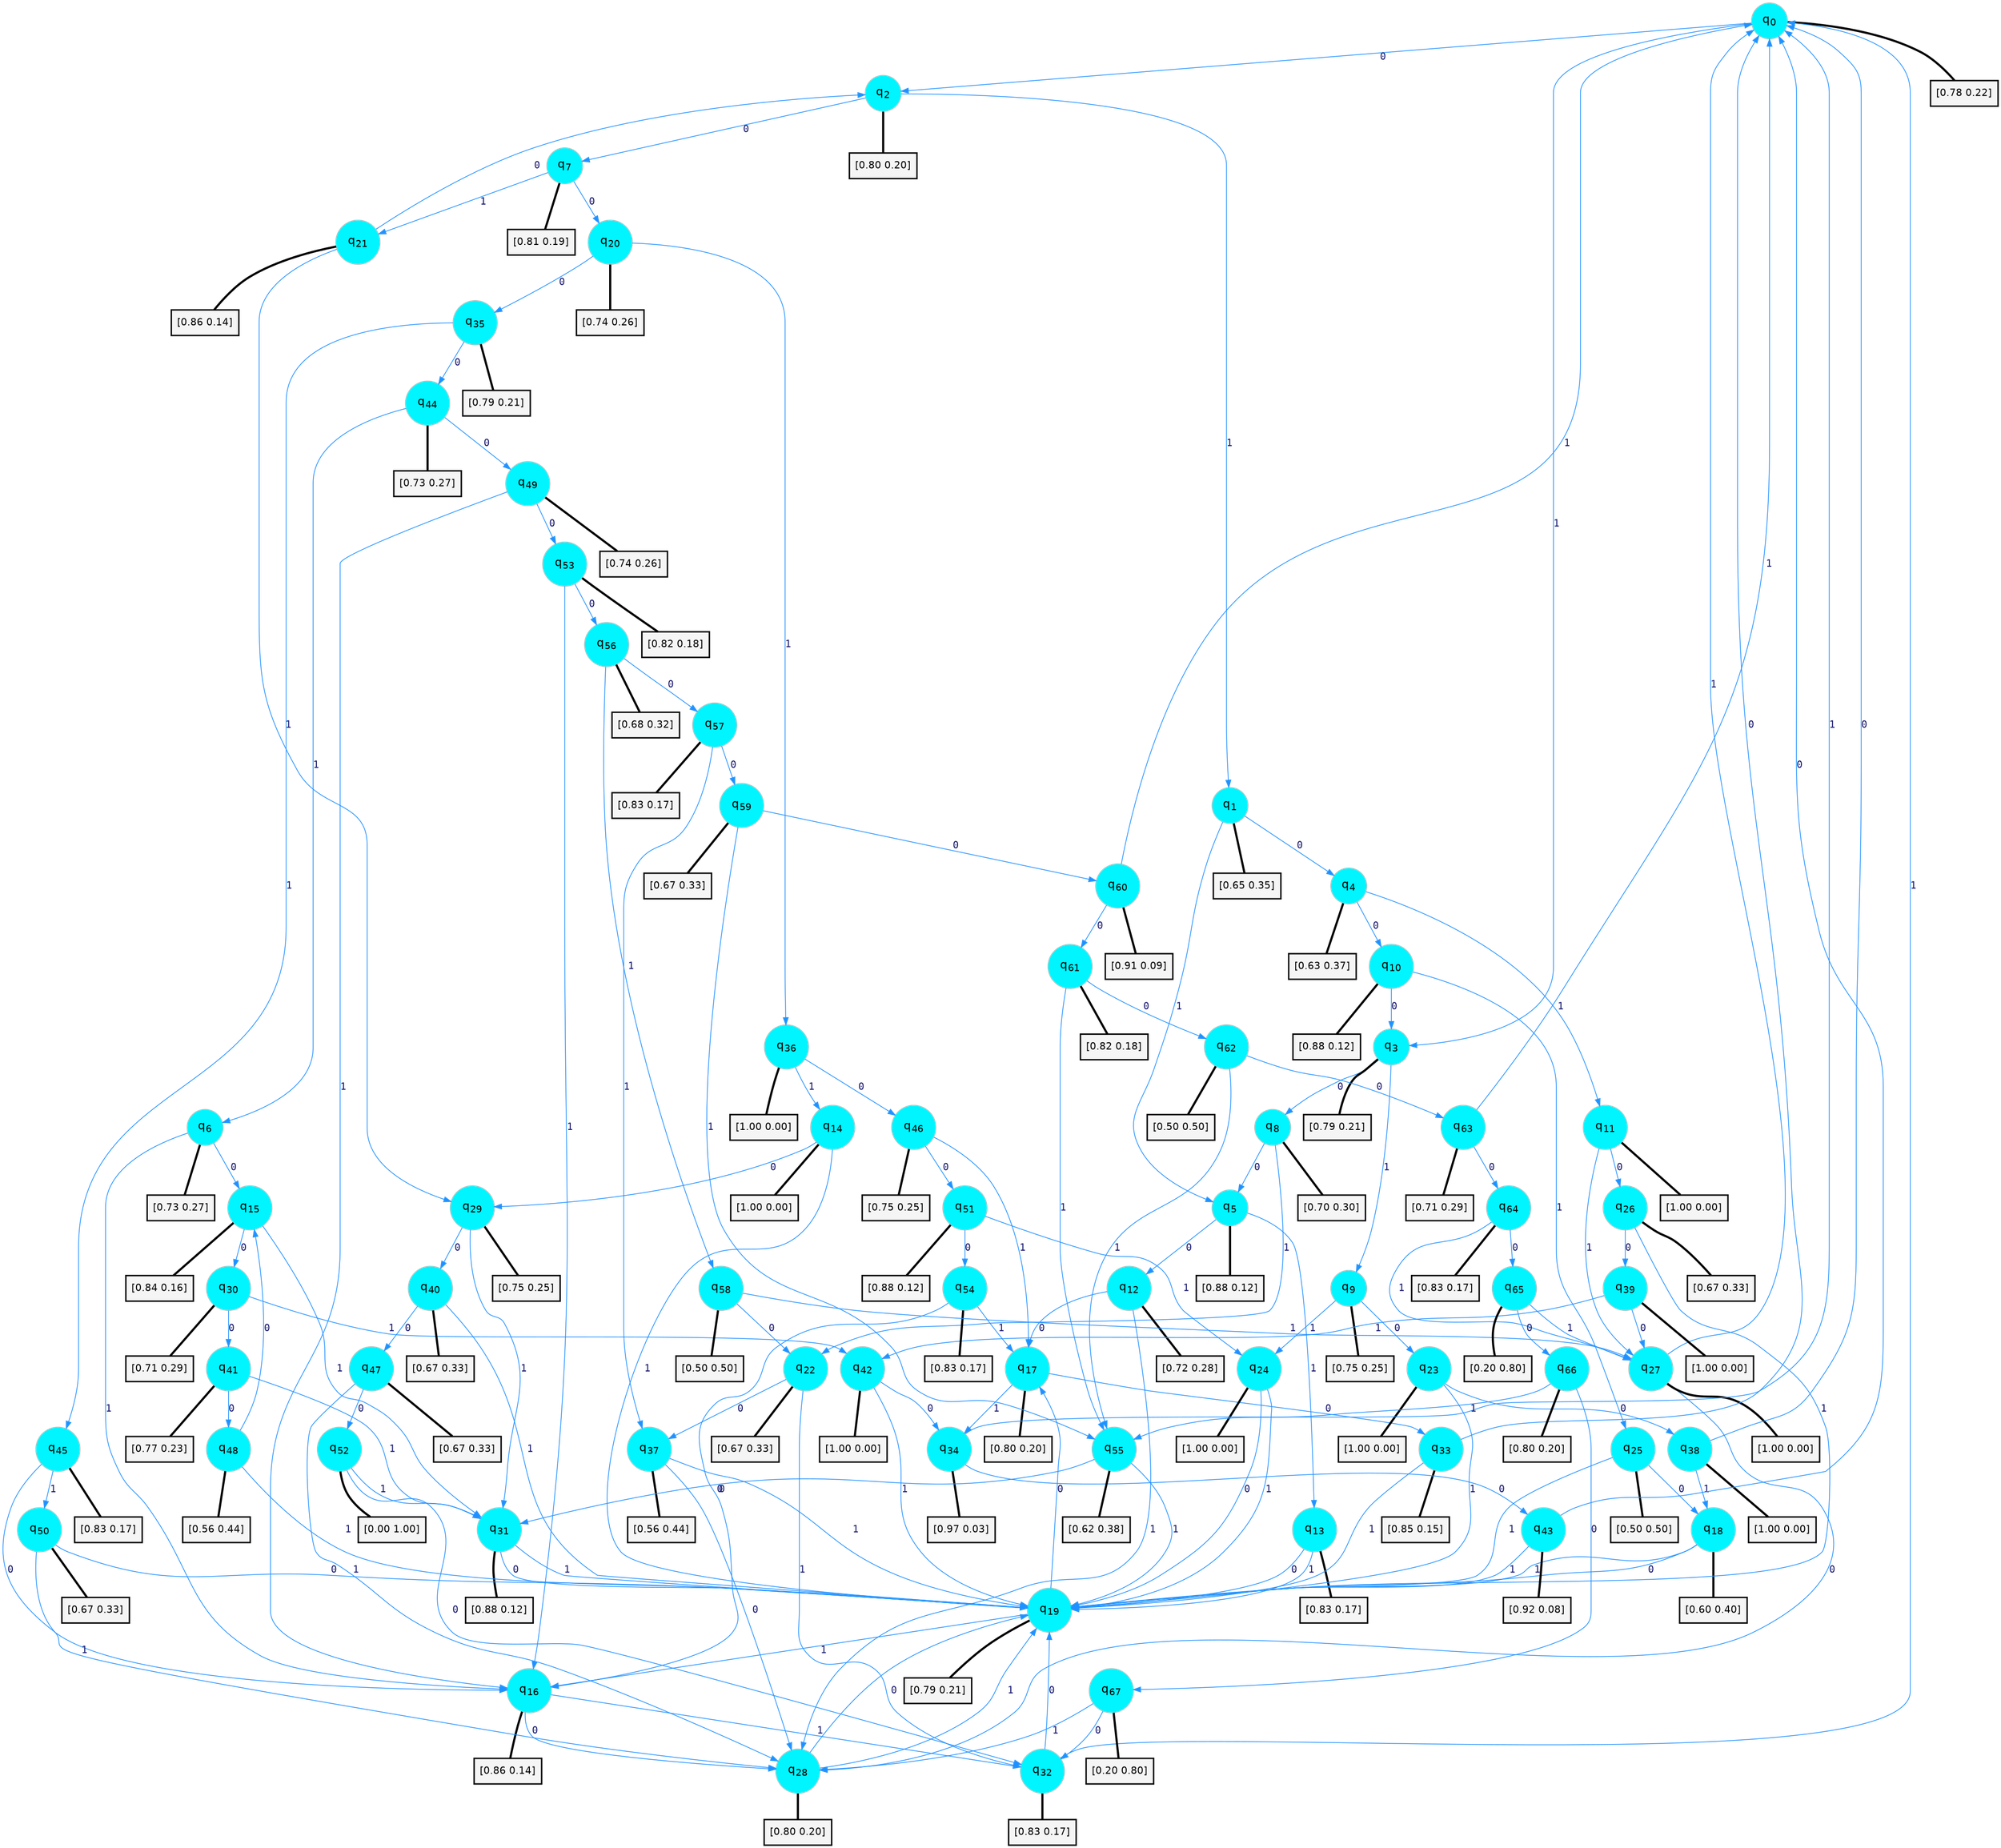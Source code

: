 digraph G {
graph [
bgcolor=transparent, dpi=300, rankdir=TD, size="40,25"];
node [
color=gray, fillcolor=turquoise1, fontcolor=black, fontname=Helvetica, fontsize=16, fontweight=bold, shape=circle, style=filled];
edge [
arrowsize=1, color=dodgerblue1, fontcolor=midnightblue, fontname=courier, fontweight=bold, penwidth=1, style=solid, weight=20];
0[label=<q<SUB>0</SUB>>];
1[label=<q<SUB>1</SUB>>];
2[label=<q<SUB>2</SUB>>];
3[label=<q<SUB>3</SUB>>];
4[label=<q<SUB>4</SUB>>];
5[label=<q<SUB>5</SUB>>];
6[label=<q<SUB>6</SUB>>];
7[label=<q<SUB>7</SUB>>];
8[label=<q<SUB>8</SUB>>];
9[label=<q<SUB>9</SUB>>];
10[label=<q<SUB>10</SUB>>];
11[label=<q<SUB>11</SUB>>];
12[label=<q<SUB>12</SUB>>];
13[label=<q<SUB>13</SUB>>];
14[label=<q<SUB>14</SUB>>];
15[label=<q<SUB>15</SUB>>];
16[label=<q<SUB>16</SUB>>];
17[label=<q<SUB>17</SUB>>];
18[label=<q<SUB>18</SUB>>];
19[label=<q<SUB>19</SUB>>];
20[label=<q<SUB>20</SUB>>];
21[label=<q<SUB>21</SUB>>];
22[label=<q<SUB>22</SUB>>];
23[label=<q<SUB>23</SUB>>];
24[label=<q<SUB>24</SUB>>];
25[label=<q<SUB>25</SUB>>];
26[label=<q<SUB>26</SUB>>];
27[label=<q<SUB>27</SUB>>];
28[label=<q<SUB>28</SUB>>];
29[label=<q<SUB>29</SUB>>];
30[label=<q<SUB>30</SUB>>];
31[label=<q<SUB>31</SUB>>];
32[label=<q<SUB>32</SUB>>];
33[label=<q<SUB>33</SUB>>];
34[label=<q<SUB>34</SUB>>];
35[label=<q<SUB>35</SUB>>];
36[label=<q<SUB>36</SUB>>];
37[label=<q<SUB>37</SUB>>];
38[label=<q<SUB>38</SUB>>];
39[label=<q<SUB>39</SUB>>];
40[label=<q<SUB>40</SUB>>];
41[label=<q<SUB>41</SUB>>];
42[label=<q<SUB>42</SUB>>];
43[label=<q<SUB>43</SUB>>];
44[label=<q<SUB>44</SUB>>];
45[label=<q<SUB>45</SUB>>];
46[label=<q<SUB>46</SUB>>];
47[label=<q<SUB>47</SUB>>];
48[label=<q<SUB>48</SUB>>];
49[label=<q<SUB>49</SUB>>];
50[label=<q<SUB>50</SUB>>];
51[label=<q<SUB>51</SUB>>];
52[label=<q<SUB>52</SUB>>];
53[label=<q<SUB>53</SUB>>];
54[label=<q<SUB>54</SUB>>];
55[label=<q<SUB>55</SUB>>];
56[label=<q<SUB>56</SUB>>];
57[label=<q<SUB>57</SUB>>];
58[label=<q<SUB>58</SUB>>];
59[label=<q<SUB>59</SUB>>];
60[label=<q<SUB>60</SUB>>];
61[label=<q<SUB>61</SUB>>];
62[label=<q<SUB>62</SUB>>];
63[label=<q<SUB>63</SUB>>];
64[label=<q<SUB>64</SUB>>];
65[label=<q<SUB>65</SUB>>];
66[label=<q<SUB>66</SUB>>];
67[label=<q<SUB>67</SUB>>];
68[label="[0.78 0.22]", shape=box,fontcolor=black, fontname=Helvetica, fontsize=14, penwidth=2, fillcolor=whitesmoke,color=black];
69[label="[0.65 0.35]", shape=box,fontcolor=black, fontname=Helvetica, fontsize=14, penwidth=2, fillcolor=whitesmoke,color=black];
70[label="[0.80 0.20]", shape=box,fontcolor=black, fontname=Helvetica, fontsize=14, penwidth=2, fillcolor=whitesmoke,color=black];
71[label="[0.79 0.21]", shape=box,fontcolor=black, fontname=Helvetica, fontsize=14, penwidth=2, fillcolor=whitesmoke,color=black];
72[label="[0.63 0.37]", shape=box,fontcolor=black, fontname=Helvetica, fontsize=14, penwidth=2, fillcolor=whitesmoke,color=black];
73[label="[0.88 0.12]", shape=box,fontcolor=black, fontname=Helvetica, fontsize=14, penwidth=2, fillcolor=whitesmoke,color=black];
74[label="[0.73 0.27]", shape=box,fontcolor=black, fontname=Helvetica, fontsize=14, penwidth=2, fillcolor=whitesmoke,color=black];
75[label="[0.81 0.19]", shape=box,fontcolor=black, fontname=Helvetica, fontsize=14, penwidth=2, fillcolor=whitesmoke,color=black];
76[label="[0.70 0.30]", shape=box,fontcolor=black, fontname=Helvetica, fontsize=14, penwidth=2, fillcolor=whitesmoke,color=black];
77[label="[0.75 0.25]", shape=box,fontcolor=black, fontname=Helvetica, fontsize=14, penwidth=2, fillcolor=whitesmoke,color=black];
78[label="[0.88 0.12]", shape=box,fontcolor=black, fontname=Helvetica, fontsize=14, penwidth=2, fillcolor=whitesmoke,color=black];
79[label="[1.00 0.00]", shape=box,fontcolor=black, fontname=Helvetica, fontsize=14, penwidth=2, fillcolor=whitesmoke,color=black];
80[label="[0.72 0.28]", shape=box,fontcolor=black, fontname=Helvetica, fontsize=14, penwidth=2, fillcolor=whitesmoke,color=black];
81[label="[0.83 0.17]", shape=box,fontcolor=black, fontname=Helvetica, fontsize=14, penwidth=2, fillcolor=whitesmoke,color=black];
82[label="[1.00 0.00]", shape=box,fontcolor=black, fontname=Helvetica, fontsize=14, penwidth=2, fillcolor=whitesmoke,color=black];
83[label="[0.84 0.16]", shape=box,fontcolor=black, fontname=Helvetica, fontsize=14, penwidth=2, fillcolor=whitesmoke,color=black];
84[label="[0.86 0.14]", shape=box,fontcolor=black, fontname=Helvetica, fontsize=14, penwidth=2, fillcolor=whitesmoke,color=black];
85[label="[0.80 0.20]", shape=box,fontcolor=black, fontname=Helvetica, fontsize=14, penwidth=2, fillcolor=whitesmoke,color=black];
86[label="[0.60 0.40]", shape=box,fontcolor=black, fontname=Helvetica, fontsize=14, penwidth=2, fillcolor=whitesmoke,color=black];
87[label="[0.79 0.21]", shape=box,fontcolor=black, fontname=Helvetica, fontsize=14, penwidth=2, fillcolor=whitesmoke,color=black];
88[label="[0.74 0.26]", shape=box,fontcolor=black, fontname=Helvetica, fontsize=14, penwidth=2, fillcolor=whitesmoke,color=black];
89[label="[0.86 0.14]", shape=box,fontcolor=black, fontname=Helvetica, fontsize=14, penwidth=2, fillcolor=whitesmoke,color=black];
90[label="[0.67 0.33]", shape=box,fontcolor=black, fontname=Helvetica, fontsize=14, penwidth=2, fillcolor=whitesmoke,color=black];
91[label="[1.00 0.00]", shape=box,fontcolor=black, fontname=Helvetica, fontsize=14, penwidth=2, fillcolor=whitesmoke,color=black];
92[label="[1.00 0.00]", shape=box,fontcolor=black, fontname=Helvetica, fontsize=14, penwidth=2, fillcolor=whitesmoke,color=black];
93[label="[0.50 0.50]", shape=box,fontcolor=black, fontname=Helvetica, fontsize=14, penwidth=2, fillcolor=whitesmoke,color=black];
94[label="[0.67 0.33]", shape=box,fontcolor=black, fontname=Helvetica, fontsize=14, penwidth=2, fillcolor=whitesmoke,color=black];
95[label="[1.00 0.00]", shape=box,fontcolor=black, fontname=Helvetica, fontsize=14, penwidth=2, fillcolor=whitesmoke,color=black];
96[label="[0.80 0.20]", shape=box,fontcolor=black, fontname=Helvetica, fontsize=14, penwidth=2, fillcolor=whitesmoke,color=black];
97[label="[0.75 0.25]", shape=box,fontcolor=black, fontname=Helvetica, fontsize=14, penwidth=2, fillcolor=whitesmoke,color=black];
98[label="[0.71 0.29]", shape=box,fontcolor=black, fontname=Helvetica, fontsize=14, penwidth=2, fillcolor=whitesmoke,color=black];
99[label="[0.88 0.12]", shape=box,fontcolor=black, fontname=Helvetica, fontsize=14, penwidth=2, fillcolor=whitesmoke,color=black];
100[label="[0.83 0.17]", shape=box,fontcolor=black, fontname=Helvetica, fontsize=14, penwidth=2, fillcolor=whitesmoke,color=black];
101[label="[0.85 0.15]", shape=box,fontcolor=black, fontname=Helvetica, fontsize=14, penwidth=2, fillcolor=whitesmoke,color=black];
102[label="[0.97 0.03]", shape=box,fontcolor=black, fontname=Helvetica, fontsize=14, penwidth=2, fillcolor=whitesmoke,color=black];
103[label="[0.79 0.21]", shape=box,fontcolor=black, fontname=Helvetica, fontsize=14, penwidth=2, fillcolor=whitesmoke,color=black];
104[label="[1.00 0.00]", shape=box,fontcolor=black, fontname=Helvetica, fontsize=14, penwidth=2, fillcolor=whitesmoke,color=black];
105[label="[0.56 0.44]", shape=box,fontcolor=black, fontname=Helvetica, fontsize=14, penwidth=2, fillcolor=whitesmoke,color=black];
106[label="[1.00 0.00]", shape=box,fontcolor=black, fontname=Helvetica, fontsize=14, penwidth=2, fillcolor=whitesmoke,color=black];
107[label="[1.00 0.00]", shape=box,fontcolor=black, fontname=Helvetica, fontsize=14, penwidth=2, fillcolor=whitesmoke,color=black];
108[label="[0.67 0.33]", shape=box,fontcolor=black, fontname=Helvetica, fontsize=14, penwidth=2, fillcolor=whitesmoke,color=black];
109[label="[0.77 0.23]", shape=box,fontcolor=black, fontname=Helvetica, fontsize=14, penwidth=2, fillcolor=whitesmoke,color=black];
110[label="[1.00 0.00]", shape=box,fontcolor=black, fontname=Helvetica, fontsize=14, penwidth=2, fillcolor=whitesmoke,color=black];
111[label="[0.92 0.08]", shape=box,fontcolor=black, fontname=Helvetica, fontsize=14, penwidth=2, fillcolor=whitesmoke,color=black];
112[label="[0.73 0.27]", shape=box,fontcolor=black, fontname=Helvetica, fontsize=14, penwidth=2, fillcolor=whitesmoke,color=black];
113[label="[0.83 0.17]", shape=box,fontcolor=black, fontname=Helvetica, fontsize=14, penwidth=2, fillcolor=whitesmoke,color=black];
114[label="[0.75 0.25]", shape=box,fontcolor=black, fontname=Helvetica, fontsize=14, penwidth=2, fillcolor=whitesmoke,color=black];
115[label="[0.67 0.33]", shape=box,fontcolor=black, fontname=Helvetica, fontsize=14, penwidth=2, fillcolor=whitesmoke,color=black];
116[label="[0.56 0.44]", shape=box,fontcolor=black, fontname=Helvetica, fontsize=14, penwidth=2, fillcolor=whitesmoke,color=black];
117[label="[0.74 0.26]", shape=box,fontcolor=black, fontname=Helvetica, fontsize=14, penwidth=2, fillcolor=whitesmoke,color=black];
118[label="[0.67 0.33]", shape=box,fontcolor=black, fontname=Helvetica, fontsize=14, penwidth=2, fillcolor=whitesmoke,color=black];
119[label="[0.88 0.12]", shape=box,fontcolor=black, fontname=Helvetica, fontsize=14, penwidth=2, fillcolor=whitesmoke,color=black];
120[label="[0.00 1.00]", shape=box,fontcolor=black, fontname=Helvetica, fontsize=14, penwidth=2, fillcolor=whitesmoke,color=black];
121[label="[0.82 0.18]", shape=box,fontcolor=black, fontname=Helvetica, fontsize=14, penwidth=2, fillcolor=whitesmoke,color=black];
122[label="[0.83 0.17]", shape=box,fontcolor=black, fontname=Helvetica, fontsize=14, penwidth=2, fillcolor=whitesmoke,color=black];
123[label="[0.62 0.38]", shape=box,fontcolor=black, fontname=Helvetica, fontsize=14, penwidth=2, fillcolor=whitesmoke,color=black];
124[label="[0.68 0.32]", shape=box,fontcolor=black, fontname=Helvetica, fontsize=14, penwidth=2, fillcolor=whitesmoke,color=black];
125[label="[0.83 0.17]", shape=box,fontcolor=black, fontname=Helvetica, fontsize=14, penwidth=2, fillcolor=whitesmoke,color=black];
126[label="[0.50 0.50]", shape=box,fontcolor=black, fontname=Helvetica, fontsize=14, penwidth=2, fillcolor=whitesmoke,color=black];
127[label="[0.67 0.33]", shape=box,fontcolor=black, fontname=Helvetica, fontsize=14, penwidth=2, fillcolor=whitesmoke,color=black];
128[label="[0.91 0.09]", shape=box,fontcolor=black, fontname=Helvetica, fontsize=14, penwidth=2, fillcolor=whitesmoke,color=black];
129[label="[0.82 0.18]", shape=box,fontcolor=black, fontname=Helvetica, fontsize=14, penwidth=2, fillcolor=whitesmoke,color=black];
130[label="[0.50 0.50]", shape=box,fontcolor=black, fontname=Helvetica, fontsize=14, penwidth=2, fillcolor=whitesmoke,color=black];
131[label="[0.71 0.29]", shape=box,fontcolor=black, fontname=Helvetica, fontsize=14, penwidth=2, fillcolor=whitesmoke,color=black];
132[label="[0.83 0.17]", shape=box,fontcolor=black, fontname=Helvetica, fontsize=14, penwidth=2, fillcolor=whitesmoke,color=black];
133[label="[0.20 0.80]", shape=box,fontcolor=black, fontname=Helvetica, fontsize=14, penwidth=2, fillcolor=whitesmoke,color=black];
134[label="[0.80 0.20]", shape=box,fontcolor=black, fontname=Helvetica, fontsize=14, penwidth=2, fillcolor=whitesmoke,color=black];
135[label="[0.20 0.80]", shape=box,fontcolor=black, fontname=Helvetica, fontsize=14, penwidth=2, fillcolor=whitesmoke,color=black];
0->2 [label=0];
0->3 [label=1];
0->68 [arrowhead=none, penwidth=3,color=black];
1->4 [label=0];
1->5 [label=1];
1->69 [arrowhead=none, penwidth=3,color=black];
2->7 [label=0];
2->1 [label=1];
2->70 [arrowhead=none, penwidth=3,color=black];
3->8 [label=0];
3->9 [label=1];
3->71 [arrowhead=none, penwidth=3,color=black];
4->10 [label=0];
4->11 [label=1];
4->72 [arrowhead=none, penwidth=3,color=black];
5->12 [label=0];
5->13 [label=1];
5->73 [arrowhead=none, penwidth=3,color=black];
6->15 [label=0];
6->16 [label=1];
6->74 [arrowhead=none, penwidth=3,color=black];
7->20 [label=0];
7->21 [label=1];
7->75 [arrowhead=none, penwidth=3,color=black];
8->5 [label=0];
8->22 [label=1];
8->76 [arrowhead=none, penwidth=3,color=black];
9->23 [label=0];
9->24 [label=1];
9->77 [arrowhead=none, penwidth=3,color=black];
10->3 [label=0];
10->25 [label=1];
10->78 [arrowhead=none, penwidth=3,color=black];
11->26 [label=0];
11->27 [label=1];
11->79 [arrowhead=none, penwidth=3,color=black];
12->17 [label=0];
12->28 [label=1];
12->80 [arrowhead=none, penwidth=3,color=black];
13->19 [label=0];
13->19 [label=1];
13->81 [arrowhead=none, penwidth=3,color=black];
14->29 [label=0];
14->19 [label=1];
14->82 [arrowhead=none, penwidth=3,color=black];
15->30 [label=0];
15->31 [label=1];
15->83 [arrowhead=none, penwidth=3,color=black];
16->28 [label=0];
16->32 [label=1];
16->84 [arrowhead=none, penwidth=3,color=black];
17->33 [label=0];
17->34 [label=1];
17->85 [arrowhead=none, penwidth=3,color=black];
18->19 [label=0];
18->19 [label=1];
18->86 [arrowhead=none, penwidth=3,color=black];
19->17 [label=0];
19->16 [label=1];
19->87 [arrowhead=none, penwidth=3,color=black];
20->35 [label=0];
20->36 [label=1];
20->88 [arrowhead=none, penwidth=3,color=black];
21->2 [label=0];
21->29 [label=1];
21->89 [arrowhead=none, penwidth=3,color=black];
22->37 [label=0];
22->32 [label=1];
22->90 [arrowhead=none, penwidth=3,color=black];
23->38 [label=0];
23->19 [label=1];
23->91 [arrowhead=none, penwidth=3,color=black];
24->19 [label=0];
24->19 [label=1];
24->92 [arrowhead=none, penwidth=3,color=black];
25->18 [label=0];
25->19 [label=1];
25->93 [arrowhead=none, penwidth=3,color=black];
26->39 [label=0];
26->19 [label=1];
26->94 [arrowhead=none, penwidth=3,color=black];
27->28 [label=0];
27->0 [label=1];
27->95 [arrowhead=none, penwidth=3,color=black];
28->19 [label=0];
28->19 [label=1];
28->96 [arrowhead=none, penwidth=3,color=black];
29->40 [label=0];
29->31 [label=1];
29->97 [arrowhead=none, penwidth=3,color=black];
30->41 [label=0];
30->42 [label=1];
30->98 [arrowhead=none, penwidth=3,color=black];
31->19 [label=0];
31->19 [label=1];
31->99 [arrowhead=none, penwidth=3,color=black];
32->19 [label=0];
32->0 [label=1];
32->100 [arrowhead=none, penwidth=3,color=black];
33->0 [label=0];
33->19 [label=1];
33->101 [arrowhead=none, penwidth=3,color=black];
34->43 [label=0];
34->0 [label=1];
34->102 [arrowhead=none, penwidth=3,color=black];
35->44 [label=0];
35->45 [label=1];
35->103 [arrowhead=none, penwidth=3,color=black];
36->46 [label=0];
36->14 [label=1];
36->104 [arrowhead=none, penwidth=3,color=black];
37->28 [label=0];
37->19 [label=1];
37->105 [arrowhead=none, penwidth=3,color=black];
38->0 [label=0];
38->18 [label=1];
38->106 [arrowhead=none, penwidth=3,color=black];
39->27 [label=0];
39->42 [label=1];
39->107 [arrowhead=none, penwidth=3,color=black];
40->47 [label=0];
40->19 [label=1];
40->108 [arrowhead=none, penwidth=3,color=black];
41->48 [label=0];
41->31 [label=1];
41->109 [arrowhead=none, penwidth=3,color=black];
42->34 [label=0];
42->19 [label=1];
42->110 [arrowhead=none, penwidth=3,color=black];
43->0 [label=0];
43->19 [label=1];
43->111 [arrowhead=none, penwidth=3,color=black];
44->49 [label=0];
44->6 [label=1];
44->112 [arrowhead=none, penwidth=3,color=black];
45->16 [label=0];
45->50 [label=1];
45->113 [arrowhead=none, penwidth=3,color=black];
46->51 [label=0];
46->17 [label=1];
46->114 [arrowhead=none, penwidth=3,color=black];
47->52 [label=0];
47->28 [label=1];
47->115 [arrowhead=none, penwidth=3,color=black];
48->15 [label=0];
48->19 [label=1];
48->116 [arrowhead=none, penwidth=3,color=black];
49->53 [label=0];
49->16 [label=1];
49->117 [arrowhead=none, penwidth=3,color=black];
50->19 [label=0];
50->28 [label=1];
50->118 [arrowhead=none, penwidth=3,color=black];
51->54 [label=0];
51->24 [label=1];
51->119 [arrowhead=none, penwidth=3,color=black];
52->32 [label=0];
52->31 [label=1];
52->120 [arrowhead=none, penwidth=3,color=black];
53->56 [label=0];
53->16 [label=1];
53->121 [arrowhead=none, penwidth=3,color=black];
54->16 [label=0];
54->17 [label=1];
54->122 [arrowhead=none, penwidth=3,color=black];
55->31 [label=0];
55->19 [label=1];
55->123 [arrowhead=none, penwidth=3,color=black];
56->57 [label=0];
56->58 [label=1];
56->124 [arrowhead=none, penwidth=3,color=black];
57->59 [label=0];
57->37 [label=1];
57->125 [arrowhead=none, penwidth=3,color=black];
58->22 [label=0];
58->27 [label=1];
58->126 [arrowhead=none, penwidth=3,color=black];
59->60 [label=0];
59->55 [label=1];
59->127 [arrowhead=none, penwidth=3,color=black];
60->61 [label=0];
60->0 [label=1];
60->128 [arrowhead=none, penwidth=3,color=black];
61->62 [label=0];
61->55 [label=1];
61->129 [arrowhead=none, penwidth=3,color=black];
62->63 [label=0];
62->55 [label=1];
62->130 [arrowhead=none, penwidth=3,color=black];
63->64 [label=0];
63->0 [label=1];
63->131 [arrowhead=none, penwidth=3,color=black];
64->65 [label=0];
64->27 [label=1];
64->132 [arrowhead=none, penwidth=3,color=black];
65->66 [label=0];
65->27 [label=1];
65->133 [arrowhead=none, penwidth=3,color=black];
66->67 [label=0];
66->55 [label=1];
66->134 [arrowhead=none, penwidth=3,color=black];
67->32 [label=0];
67->28 [label=1];
67->135 [arrowhead=none, penwidth=3,color=black];
}
